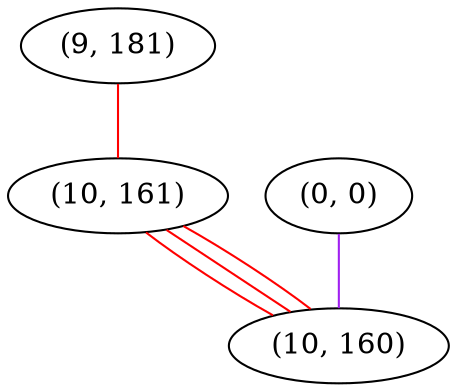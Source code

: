 graph "" {
"(9, 181)";
"(0, 0)";
"(10, 161)";
"(10, 160)";
"(9, 181)" -- "(10, 161)"  [color=red, key=0, weight=1];
"(0, 0)" -- "(10, 160)"  [color=purple, key=0, weight=4];
"(10, 161)" -- "(10, 160)"  [color=red, key=0, weight=1];
"(10, 161)" -- "(10, 160)"  [color=red, key=1, weight=1];
"(10, 161)" -- "(10, 160)"  [color=red, key=2, weight=1];
}
